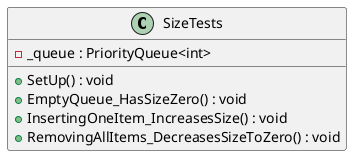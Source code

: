 @startuml
class SizeTests {
    - _queue : PriorityQueue<int>
    + SetUp() : void
    + EmptyQueue_HasSizeZero() : void
    + InsertingOneItem_IncreasesSize() : void
    + RemovingAllItems_DecreasesSizeToZero() : void
}
@enduml
